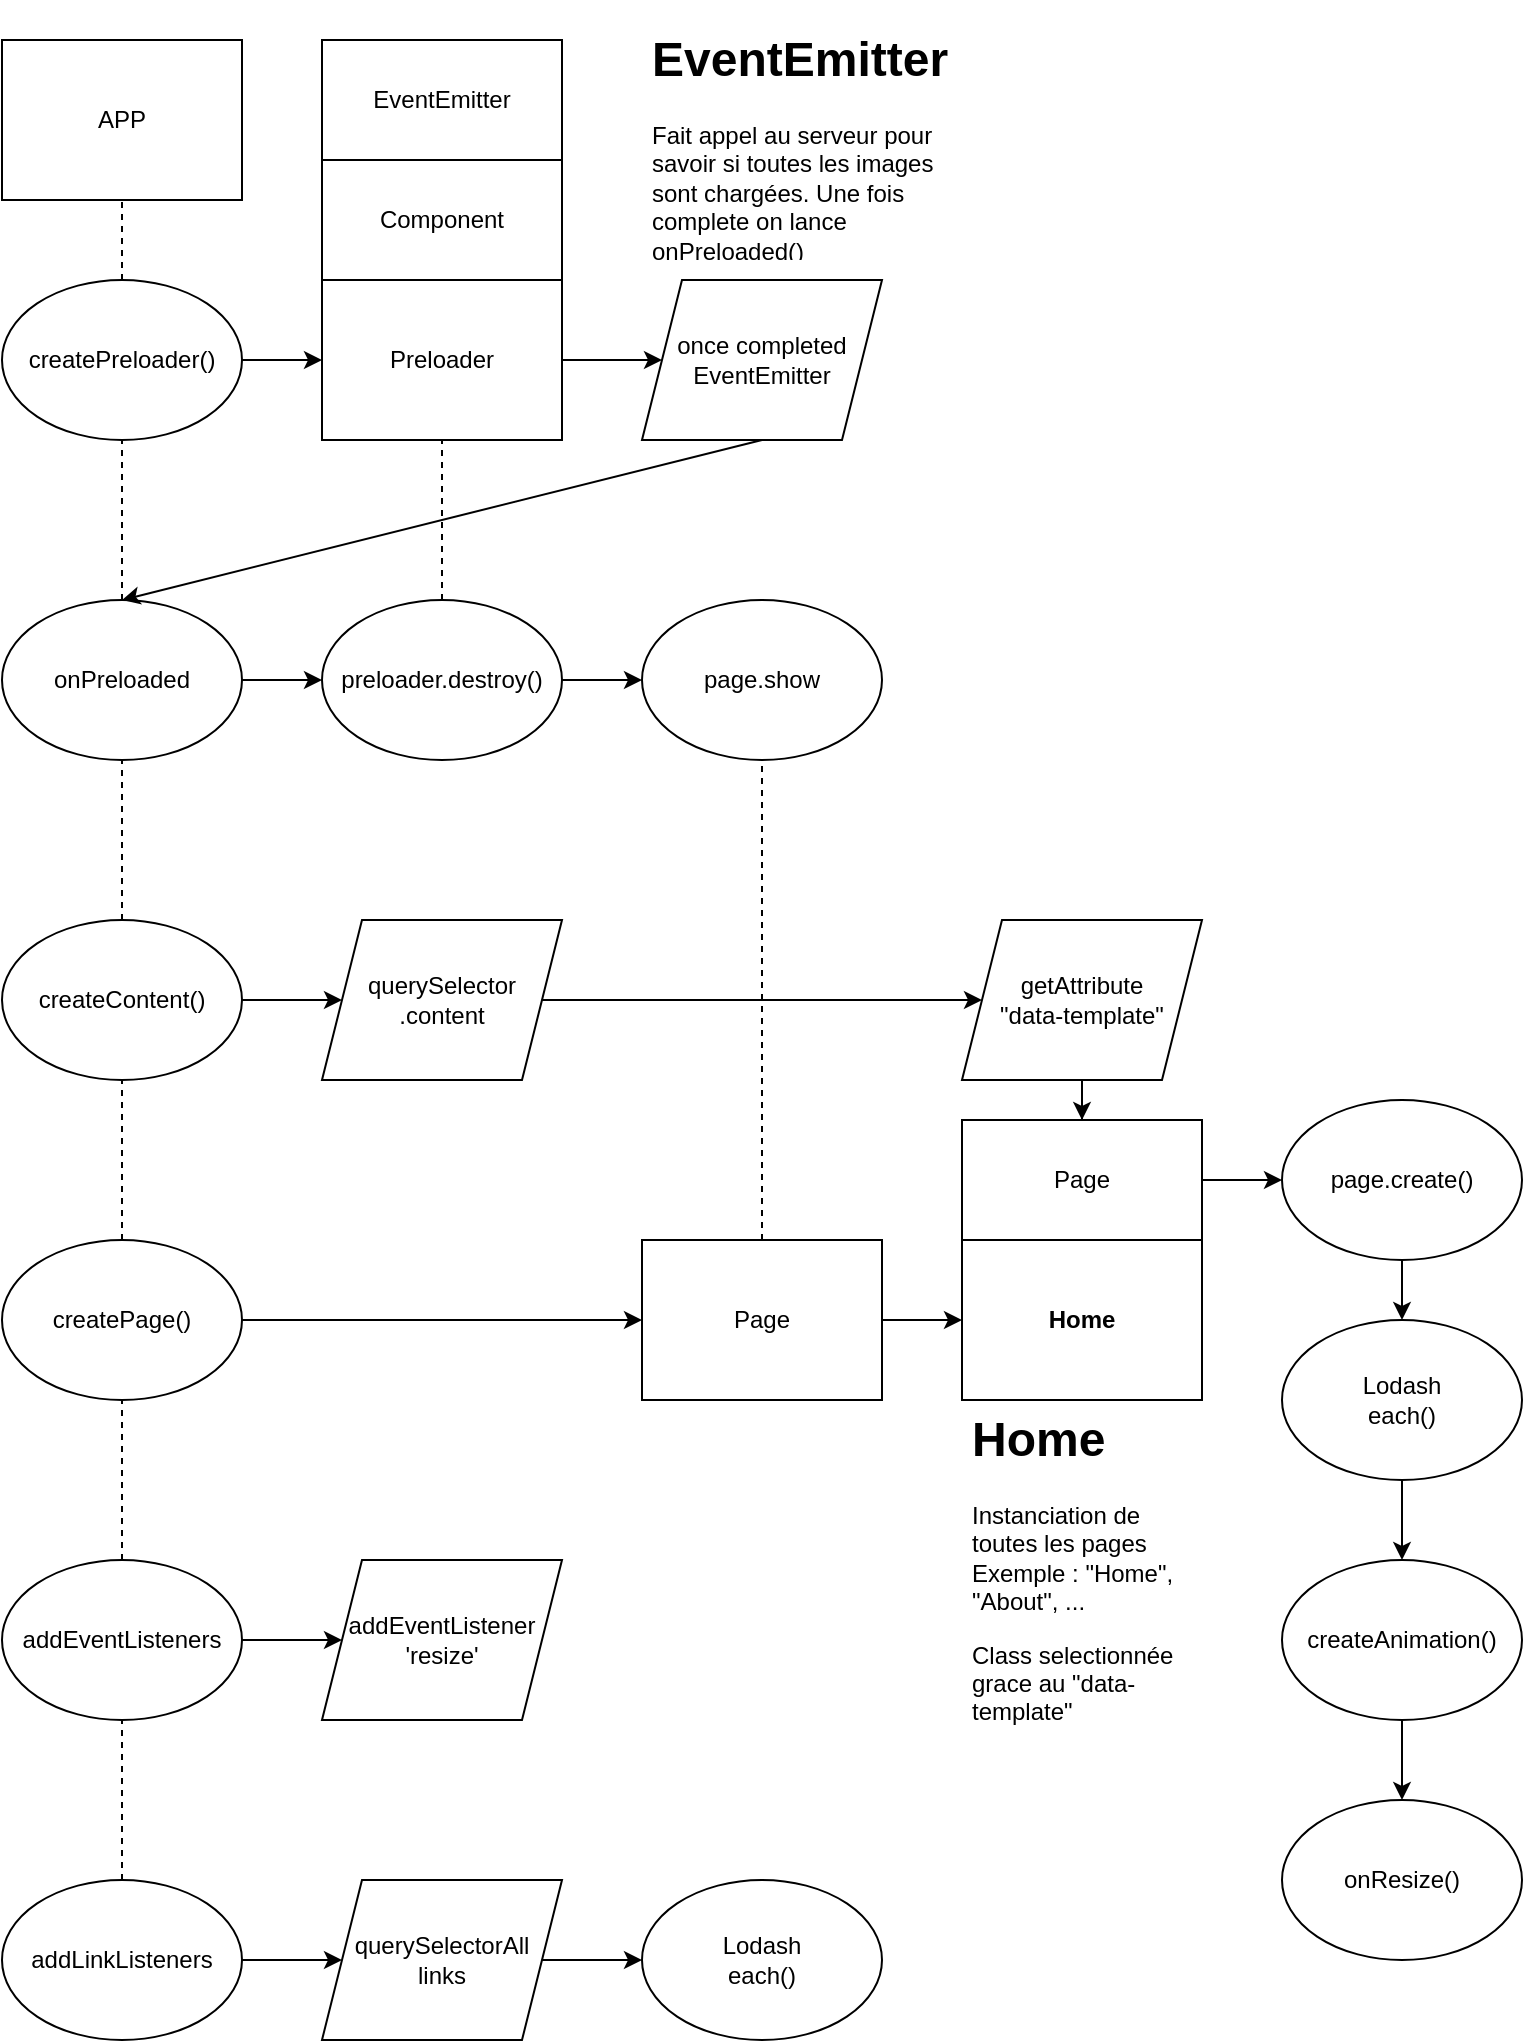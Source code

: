 <mxfile version="17.4.6" type="github">
  <diagram id="fzjIs2RXk_FmtYsyeLxV" name="Page-1">
    <mxGraphModel dx="1422" dy="762" grid="1" gridSize="10" guides="1" tooltips="1" connect="1" arrows="1" fold="1" page="1" pageScale="1" pageWidth="827" pageHeight="1169" math="0" shadow="0">
      <root>
        <mxCell id="0" />
        <mxCell id="1" parent="0" />
        <mxCell id="SWCMXGWF6MoDXP4iUfNa-7" value="APP" style="rounded=0;whiteSpace=wrap;html=1;" vertex="1" parent="1">
          <mxGeometry x="40" y="50" width="120" height="80" as="geometry" />
        </mxCell>
        <mxCell id="SWCMXGWF6MoDXP4iUfNa-11" value="" style="edgeStyle=orthogonalEdgeStyle;rounded=0;orthogonalLoop=1;jettySize=auto;html=1;" edge="1" parent="1" source="SWCMXGWF6MoDXP4iUfNa-8" target="SWCMXGWF6MoDXP4iUfNa-10">
          <mxGeometry relative="1" as="geometry" />
        </mxCell>
        <mxCell id="SWCMXGWF6MoDXP4iUfNa-8" value="createPreloader()" style="ellipse;whiteSpace=wrap;html=1;" vertex="1" parent="1">
          <mxGeometry x="40" y="170" width="120" height="80" as="geometry" />
        </mxCell>
        <mxCell id="SWCMXGWF6MoDXP4iUfNa-24" value="" style="edgeStyle=orthogonalEdgeStyle;rounded=0;orthogonalLoop=1;jettySize=auto;html=1;" edge="1" parent="1" source="SWCMXGWF6MoDXP4iUfNa-10" target="SWCMXGWF6MoDXP4iUfNa-23">
          <mxGeometry relative="1" as="geometry" />
        </mxCell>
        <mxCell id="SWCMXGWF6MoDXP4iUfNa-10" value="Preloader" style="rounded=0;whiteSpace=wrap;html=1;" vertex="1" parent="1">
          <mxGeometry x="200" y="170" width="120" height="80" as="geometry" />
        </mxCell>
        <mxCell id="SWCMXGWF6MoDXP4iUfNa-20" value="" style="edgeStyle=orthogonalEdgeStyle;rounded=0;orthogonalLoop=1;jettySize=auto;html=1;entryX=0;entryY=0.5;entryDx=0;entryDy=0;" edge="1" parent="1" source="SWCMXGWF6MoDXP4iUfNa-13" target="SWCMXGWF6MoDXP4iUfNa-25">
          <mxGeometry relative="1" as="geometry">
            <mxPoint x="200" y="530" as="targetPoint" />
          </mxGeometry>
        </mxCell>
        <mxCell id="SWCMXGWF6MoDXP4iUfNa-13" value="createContent()" style="ellipse;whiteSpace=wrap;html=1;" vertex="1" parent="1">
          <mxGeometry x="40" y="490" width="120" height="80" as="geometry" />
        </mxCell>
        <mxCell id="SWCMXGWF6MoDXP4iUfNa-17" value="Component" style="rounded=0;whiteSpace=wrap;html=1;" vertex="1" parent="1">
          <mxGeometry x="200" y="110" width="120" height="60" as="geometry" />
        </mxCell>
        <mxCell id="SWCMXGWF6MoDXP4iUfNa-18" value="EventEmitter" style="rounded=0;whiteSpace=wrap;html=1;" vertex="1" parent="1">
          <mxGeometry x="200" y="50" width="120" height="60" as="geometry" />
        </mxCell>
        <mxCell id="SWCMXGWF6MoDXP4iUfNa-23" value="&lt;span&gt;once completed&lt;/span&gt;&lt;br&gt;&lt;span&gt;EventEmitter&lt;/span&gt;" style="shape=parallelogram;perimeter=parallelogramPerimeter;whiteSpace=wrap;html=1;fixedSize=1;rounded=0;" vertex="1" parent="1">
          <mxGeometry x="360" y="170" width="120" height="80" as="geometry" />
        </mxCell>
        <mxCell id="SWCMXGWF6MoDXP4iUfNa-27" value="" style="edgeStyle=orthogonalEdgeStyle;rounded=0;orthogonalLoop=1;jettySize=auto;html=1;" edge="1" parent="1" source="SWCMXGWF6MoDXP4iUfNa-25" target="SWCMXGWF6MoDXP4iUfNa-26">
          <mxGeometry relative="1" as="geometry" />
        </mxCell>
        <mxCell id="SWCMXGWF6MoDXP4iUfNa-25" value="querySelector&lt;br&gt;.content" style="shape=parallelogram;perimeter=parallelogramPerimeter;whiteSpace=wrap;html=1;fixedSize=1;rounded=0;" vertex="1" parent="1">
          <mxGeometry x="200" y="490" width="120" height="80" as="geometry" />
        </mxCell>
        <mxCell id="SWCMXGWF6MoDXP4iUfNa-36" value="" style="edgeStyle=orthogonalEdgeStyle;rounded=0;orthogonalLoop=1;jettySize=auto;html=1;" edge="1" parent="1" source="SWCMXGWF6MoDXP4iUfNa-26" target="SWCMXGWF6MoDXP4iUfNa-31">
          <mxGeometry relative="1" as="geometry" />
        </mxCell>
        <mxCell id="SWCMXGWF6MoDXP4iUfNa-26" value="getAttribute&lt;br&gt;&quot;data-template&quot;" style="shape=parallelogram;perimeter=parallelogramPerimeter;whiteSpace=wrap;html=1;fixedSize=1;rounded=0;" vertex="1" parent="1">
          <mxGeometry x="520" y="490" width="120" height="80" as="geometry" />
        </mxCell>
        <mxCell id="SWCMXGWF6MoDXP4iUfNa-34" value="" style="edgeStyle=orthogonalEdgeStyle;rounded=0;orthogonalLoop=1;jettySize=auto;html=1;" edge="1" parent="1" source="SWCMXGWF6MoDXP4iUfNa-28" target="SWCMXGWF6MoDXP4iUfNa-33">
          <mxGeometry relative="1" as="geometry" />
        </mxCell>
        <mxCell id="SWCMXGWF6MoDXP4iUfNa-28" value="createPage()" style="ellipse;whiteSpace=wrap;html=1;" vertex="1" parent="1">
          <mxGeometry x="40" y="650" width="120" height="80" as="geometry" />
        </mxCell>
        <mxCell id="SWCMXGWF6MoDXP4iUfNa-30" value="&lt;b&gt;Home&lt;/b&gt;" style="rounded=0;whiteSpace=wrap;html=1;" vertex="1" parent="1">
          <mxGeometry x="520" y="650" width="120" height="80" as="geometry" />
        </mxCell>
        <mxCell id="SWCMXGWF6MoDXP4iUfNa-31" value="Page" style="rounded=0;whiteSpace=wrap;html=1;" vertex="1" parent="1">
          <mxGeometry x="520" y="590" width="120" height="60" as="geometry" />
        </mxCell>
        <mxCell id="SWCMXGWF6MoDXP4iUfNa-35" value="" style="edgeStyle=orthogonalEdgeStyle;rounded=0;orthogonalLoop=1;jettySize=auto;html=1;" edge="1" parent="1" source="SWCMXGWF6MoDXP4iUfNa-33" target="SWCMXGWF6MoDXP4iUfNa-30">
          <mxGeometry relative="1" as="geometry" />
        </mxCell>
        <mxCell id="SWCMXGWF6MoDXP4iUfNa-33" value="Page" style="rounded=0;whiteSpace=wrap;html=1;" vertex="1" parent="1">
          <mxGeometry x="360" y="650" width="120" height="80" as="geometry" />
        </mxCell>
        <mxCell id="SWCMXGWF6MoDXP4iUfNa-49" value="" style="edgeStyle=orthogonalEdgeStyle;rounded=0;orthogonalLoop=1;jettySize=auto;html=1;" edge="1" parent="1" source="SWCMXGWF6MoDXP4iUfNa-39" target="SWCMXGWF6MoDXP4iUfNa-40">
          <mxGeometry relative="1" as="geometry" />
        </mxCell>
        <mxCell id="SWCMXGWF6MoDXP4iUfNa-39" value="page.create()" style="ellipse;whiteSpace=wrap;html=1;" vertex="1" parent="1">
          <mxGeometry x="680" y="580" width="120" height="80" as="geometry" />
        </mxCell>
        <mxCell id="SWCMXGWF6MoDXP4iUfNa-51" value="" style="edgeStyle=orthogonalEdgeStyle;rounded=0;orthogonalLoop=1;jettySize=auto;html=1;" edge="1" parent="1" source="SWCMXGWF6MoDXP4iUfNa-40" target="SWCMXGWF6MoDXP4iUfNa-42">
          <mxGeometry relative="1" as="geometry" />
        </mxCell>
        <mxCell id="SWCMXGWF6MoDXP4iUfNa-40" value="Lodash&lt;br&gt;each()" style="ellipse;whiteSpace=wrap;html=1;" vertex="1" parent="1">
          <mxGeometry x="680" y="690" width="120" height="80" as="geometry" />
        </mxCell>
        <mxCell id="SWCMXGWF6MoDXP4iUfNa-72" value="" style="edgeStyle=orthogonalEdgeStyle;rounded=0;orthogonalLoop=1;jettySize=auto;html=1;" edge="1" parent="1" source="SWCMXGWF6MoDXP4iUfNa-42" target="SWCMXGWF6MoDXP4iUfNa-71">
          <mxGeometry relative="1" as="geometry" />
        </mxCell>
        <mxCell id="SWCMXGWF6MoDXP4iUfNa-42" value="createAnimation()" style="ellipse;whiteSpace=wrap;html=1;" vertex="1" parent="1">
          <mxGeometry x="680" y="810" width="120" height="80" as="geometry" />
        </mxCell>
        <mxCell id="SWCMXGWF6MoDXP4iUfNa-48" value="" style="endArrow=classic;html=1;rounded=0;exitX=1;exitY=0.5;exitDx=0;exitDy=0;entryX=0;entryY=0.5;entryDx=0;entryDy=0;" edge="1" parent="1" source="SWCMXGWF6MoDXP4iUfNa-31" target="SWCMXGWF6MoDXP4iUfNa-39">
          <mxGeometry width="50" height="50" relative="1" as="geometry">
            <mxPoint x="420" y="550" as="sourcePoint" />
            <mxPoint x="470" y="500" as="targetPoint" />
          </mxGeometry>
        </mxCell>
        <mxCell id="SWCMXGWF6MoDXP4iUfNa-58" value="" style="edgeStyle=orthogonalEdgeStyle;rounded=0;orthogonalLoop=1;jettySize=auto;html=1;" edge="1" parent="1" source="SWCMXGWF6MoDXP4iUfNa-52" target="SWCMXGWF6MoDXP4iUfNa-54">
          <mxGeometry relative="1" as="geometry" />
        </mxCell>
        <mxCell id="SWCMXGWF6MoDXP4iUfNa-52" value="onPreloaded" style="ellipse;whiteSpace=wrap;html=1;" vertex="1" parent="1">
          <mxGeometry x="40" y="330" width="120" height="80" as="geometry" />
        </mxCell>
        <mxCell id="SWCMXGWF6MoDXP4iUfNa-60" value="" style="edgeStyle=orthogonalEdgeStyle;rounded=0;orthogonalLoop=1;jettySize=auto;html=1;" edge="1" parent="1" source="SWCMXGWF6MoDXP4iUfNa-54" target="SWCMXGWF6MoDXP4iUfNa-59">
          <mxGeometry relative="1" as="geometry" />
        </mxCell>
        <mxCell id="SWCMXGWF6MoDXP4iUfNa-54" value="preloader.destroy()" style="ellipse;whiteSpace=wrap;html=1;" vertex="1" parent="1">
          <mxGeometry x="200" y="330" width="120" height="80" as="geometry" />
        </mxCell>
        <mxCell id="SWCMXGWF6MoDXP4iUfNa-56" value="&lt;h1&gt;EventEmitter&lt;/h1&gt;&lt;p&gt;Fait appel au serveur pour savoir si toutes les images sont chargées. Une fois complete on lance onPreloaded()&lt;/p&gt;" style="text;html=1;strokeColor=none;fillColor=none;spacing=5;spacingTop=-20;whiteSpace=wrap;overflow=hidden;rounded=0;" vertex="1" parent="1">
          <mxGeometry x="360" y="40" width="160" height="120" as="geometry" />
        </mxCell>
        <mxCell id="SWCMXGWF6MoDXP4iUfNa-59" value="page.show" style="ellipse;whiteSpace=wrap;html=1;" vertex="1" parent="1">
          <mxGeometry x="360" y="330" width="120" height="80" as="geometry" />
        </mxCell>
        <mxCell id="SWCMXGWF6MoDXP4iUfNa-62" value="" style="endArrow=classic;html=1;rounded=0;exitX=0.5;exitY=1;exitDx=0;exitDy=0;entryX=0.5;entryY=0;entryDx=0;entryDy=0;" edge="1" parent="1" source="SWCMXGWF6MoDXP4iUfNa-23" target="SWCMXGWF6MoDXP4iUfNa-52">
          <mxGeometry width="50" height="50" relative="1" as="geometry">
            <mxPoint x="510" y="380" as="sourcePoint" />
            <mxPoint x="560" y="330" as="targetPoint" />
          </mxGeometry>
        </mxCell>
        <mxCell id="SWCMXGWF6MoDXP4iUfNa-63" value="" style="endArrow=none;dashed=1;html=1;rounded=0;entryX=0.5;entryY=1;entryDx=0;entryDy=0;exitX=0.5;exitY=0;exitDx=0;exitDy=0;" edge="1" parent="1" source="SWCMXGWF6MoDXP4iUfNa-52" target="SWCMXGWF6MoDXP4iUfNa-8">
          <mxGeometry width="50" height="50" relative="1" as="geometry">
            <mxPoint x="510" y="380" as="sourcePoint" />
            <mxPoint x="560" y="330" as="targetPoint" />
          </mxGeometry>
        </mxCell>
        <mxCell id="SWCMXGWF6MoDXP4iUfNa-64" value="" style="endArrow=none;dashed=1;html=1;rounded=0;entryX=0.5;entryY=1;entryDx=0;entryDy=0;" edge="1" parent="1" source="SWCMXGWF6MoDXP4iUfNa-54" target="SWCMXGWF6MoDXP4iUfNa-10">
          <mxGeometry width="50" height="50" relative="1" as="geometry">
            <mxPoint x="510" y="380" as="sourcePoint" />
            <mxPoint x="560" y="330" as="targetPoint" />
          </mxGeometry>
        </mxCell>
        <mxCell id="SWCMXGWF6MoDXP4iUfNa-65" value="" style="endArrow=none;dashed=1;html=1;rounded=0;entryX=0.5;entryY=1;entryDx=0;entryDy=0;exitX=0.5;exitY=0;exitDx=0;exitDy=0;" edge="1" parent="1" source="SWCMXGWF6MoDXP4iUfNa-33" target="SWCMXGWF6MoDXP4iUfNa-59">
          <mxGeometry width="50" height="50" relative="1" as="geometry">
            <mxPoint x="520" y="650" as="sourcePoint" />
            <mxPoint x="600" y="460" as="targetPoint" />
            <Array as="points" />
          </mxGeometry>
        </mxCell>
        <mxCell id="SWCMXGWF6MoDXP4iUfNa-66" value="" style="endArrow=none;dashed=1;html=1;rounded=0;entryX=0.5;entryY=1;entryDx=0;entryDy=0;exitX=0.5;exitY=0;exitDx=0;exitDy=0;" edge="1" parent="1" source="SWCMXGWF6MoDXP4iUfNa-13" target="SWCMXGWF6MoDXP4iUfNa-52">
          <mxGeometry width="50" height="50" relative="1" as="geometry">
            <mxPoint x="550" y="510" as="sourcePoint" />
            <mxPoint x="600" y="460" as="targetPoint" />
          </mxGeometry>
        </mxCell>
        <mxCell id="SWCMXGWF6MoDXP4iUfNa-68" value="" style="endArrow=none;dashed=1;html=1;rounded=0;exitX=0.5;exitY=0;exitDx=0;exitDy=0;entryX=0.5;entryY=1;entryDx=0;entryDy=0;" edge="1" parent="1" source="SWCMXGWF6MoDXP4iUfNa-28" target="SWCMXGWF6MoDXP4iUfNa-13">
          <mxGeometry width="50" height="50" relative="1" as="geometry">
            <mxPoint x="510" y="630" as="sourcePoint" />
            <mxPoint x="560" y="580" as="targetPoint" />
          </mxGeometry>
        </mxCell>
        <mxCell id="SWCMXGWF6MoDXP4iUfNa-69" value="&lt;h1&gt;Home&lt;/h1&gt;&lt;p&gt;Instanciation de toutes les pages Exemple : &quot;Home&quot;, &quot;About&quot;, ...&lt;/p&gt;&lt;p&gt;Class selectionnée grace au &quot;data-template&quot;&lt;/p&gt;" style="text;html=1;strokeColor=none;fillColor=none;spacing=5;spacingTop=-20;whiteSpace=wrap;overflow=hidden;rounded=0;" vertex="1" parent="1">
          <mxGeometry x="520" y="730" width="120" height="170" as="geometry" />
        </mxCell>
        <mxCell id="SWCMXGWF6MoDXP4iUfNa-71" value="onResize()" style="ellipse;whiteSpace=wrap;html=1;" vertex="1" parent="1">
          <mxGeometry x="680" y="930" width="120" height="80" as="geometry" />
        </mxCell>
        <mxCell id="SWCMXGWF6MoDXP4iUfNa-78" value="" style="edgeStyle=orthogonalEdgeStyle;rounded=0;orthogonalLoop=1;jettySize=auto;html=1;" edge="1" parent="1" source="SWCMXGWF6MoDXP4iUfNa-73" target="SWCMXGWF6MoDXP4iUfNa-77">
          <mxGeometry relative="1" as="geometry" />
        </mxCell>
        <mxCell id="SWCMXGWF6MoDXP4iUfNa-73" value="addEventListeners" style="ellipse;whiteSpace=wrap;html=1;" vertex="1" parent="1">
          <mxGeometry x="40" y="810" width="120" height="80" as="geometry" />
        </mxCell>
        <mxCell id="SWCMXGWF6MoDXP4iUfNa-74" value="" style="endArrow=none;dashed=1;html=1;rounded=0;exitX=0.5;exitY=0;exitDx=0;exitDy=0;entryX=0.5;entryY=1;entryDx=0;entryDy=0;" edge="1" parent="1" source="SWCMXGWF6MoDXP4iUfNa-73" target="SWCMXGWF6MoDXP4iUfNa-28">
          <mxGeometry width="50" height="50" relative="1" as="geometry">
            <mxPoint x="500" y="790" as="sourcePoint" />
            <mxPoint x="550" y="740" as="targetPoint" />
          </mxGeometry>
        </mxCell>
        <mxCell id="SWCMXGWF6MoDXP4iUfNa-81" value="" style="edgeStyle=orthogonalEdgeStyle;rounded=0;orthogonalLoop=1;jettySize=auto;html=1;" edge="1" parent="1" source="SWCMXGWF6MoDXP4iUfNa-75" target="SWCMXGWF6MoDXP4iUfNa-80">
          <mxGeometry relative="1" as="geometry" />
        </mxCell>
        <mxCell id="SWCMXGWF6MoDXP4iUfNa-75" value="addLinkListeners" style="ellipse;whiteSpace=wrap;html=1;" vertex="1" parent="1">
          <mxGeometry x="40" y="970" width="120" height="80" as="geometry" />
        </mxCell>
        <mxCell id="SWCMXGWF6MoDXP4iUfNa-76" value="" style="endArrow=none;dashed=1;html=1;rounded=0;exitX=0.5;exitY=0;exitDx=0;exitDy=0;entryX=0.5;entryY=1;entryDx=0;entryDy=0;" edge="1" parent="1" source="SWCMXGWF6MoDXP4iUfNa-75" target="SWCMXGWF6MoDXP4iUfNa-73">
          <mxGeometry width="50" height="50" relative="1" as="geometry">
            <mxPoint x="500" y="890" as="sourcePoint" />
            <mxPoint x="550" y="840" as="targetPoint" />
          </mxGeometry>
        </mxCell>
        <mxCell id="SWCMXGWF6MoDXP4iUfNa-77" value="addEventListener&lt;br&gt;&#39;resize&#39;" style="shape=parallelogram;perimeter=parallelogramPerimeter;whiteSpace=wrap;html=1;fixedSize=1;rounded=0;" vertex="1" parent="1">
          <mxGeometry x="200" y="810" width="120" height="80" as="geometry" />
        </mxCell>
        <mxCell id="SWCMXGWF6MoDXP4iUfNa-79" value="" style="endArrow=none;dashed=1;html=1;rounded=0;entryX=0.5;entryY=1;entryDx=0;entryDy=0;exitX=0.5;exitY=0;exitDx=0;exitDy=0;" edge="1" parent="1" source="SWCMXGWF6MoDXP4iUfNa-8" target="SWCMXGWF6MoDXP4iUfNa-7">
          <mxGeometry width="50" height="50" relative="1" as="geometry">
            <mxPoint x="500" y="390" as="sourcePoint" />
            <mxPoint x="550" y="340" as="targetPoint" />
          </mxGeometry>
        </mxCell>
        <mxCell id="SWCMXGWF6MoDXP4iUfNa-85" value="" style="edgeStyle=orthogonalEdgeStyle;rounded=0;orthogonalLoop=1;jettySize=auto;html=1;" edge="1" parent="1" source="SWCMXGWF6MoDXP4iUfNa-80" target="SWCMXGWF6MoDXP4iUfNa-84">
          <mxGeometry relative="1" as="geometry" />
        </mxCell>
        <mxCell id="SWCMXGWF6MoDXP4iUfNa-80" value="querySelectorAll&lt;br&gt;links" style="shape=parallelogram;perimeter=parallelogramPerimeter;whiteSpace=wrap;html=1;fixedSize=1;rounded=0;" vertex="1" parent="1">
          <mxGeometry x="200" y="970" width="120" height="80" as="geometry" />
        </mxCell>
        <mxCell id="SWCMXGWF6MoDXP4iUfNa-84" value="&lt;span&gt;Lodash&lt;/span&gt;&lt;br&gt;&lt;span&gt;each()&lt;/span&gt;" style="ellipse;whiteSpace=wrap;html=1;" vertex="1" parent="1">
          <mxGeometry x="360" y="970" width="120" height="80" as="geometry" />
        </mxCell>
      </root>
    </mxGraphModel>
  </diagram>
</mxfile>
